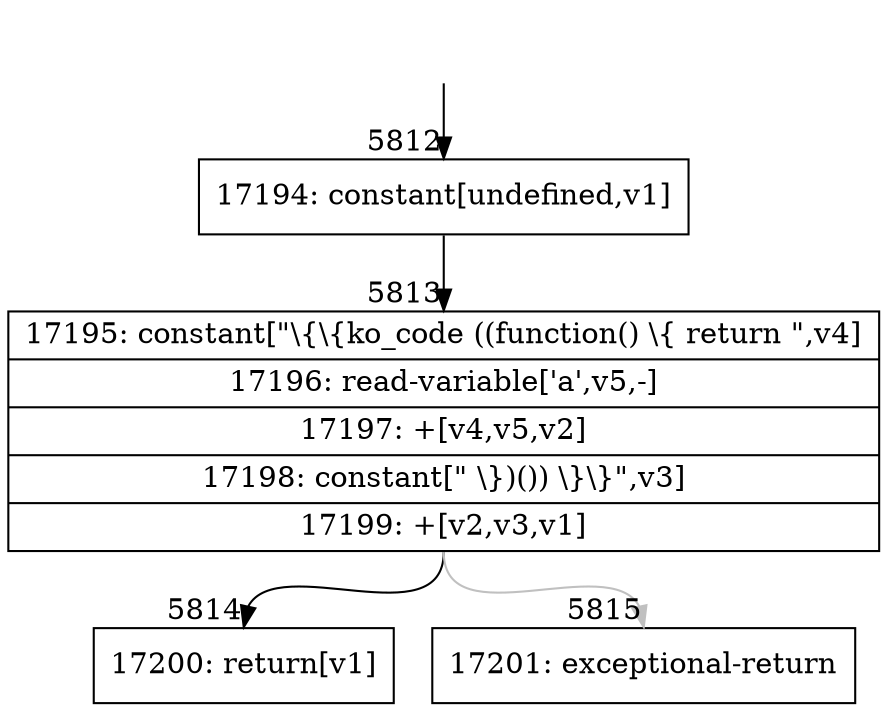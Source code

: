 digraph {
rankdir="TD"
BB_entry472[shape=none,label=""];
BB_entry472 -> BB5812 [tailport=s, headport=n, headlabel="    5812"]
BB5812 [shape=record label="{17194: constant[undefined,v1]}" ] 
BB5812 -> BB5813 [tailport=s, headport=n, headlabel="      5813"]
BB5813 [shape=record label="{17195: constant[\"\\\{\\\{ko_code ((function() \\\{ return \",v4]|17196: read-variable['a',v5,-]|17197: +[v4,v5,v2]|17198: constant[\" \\\})()) \\\}\\\}\",v3]|17199: +[v2,v3,v1]}" ] 
BB5813 -> BB5814 [tailport=s, headport=n, headlabel="      5814"]
BB5813 -> BB5815 [tailport=s, headport=n, color=gray, headlabel="      5815"]
BB5814 [shape=record label="{17200: return[v1]}" ] 
BB5815 [shape=record label="{17201: exceptional-return}" ] 
}
